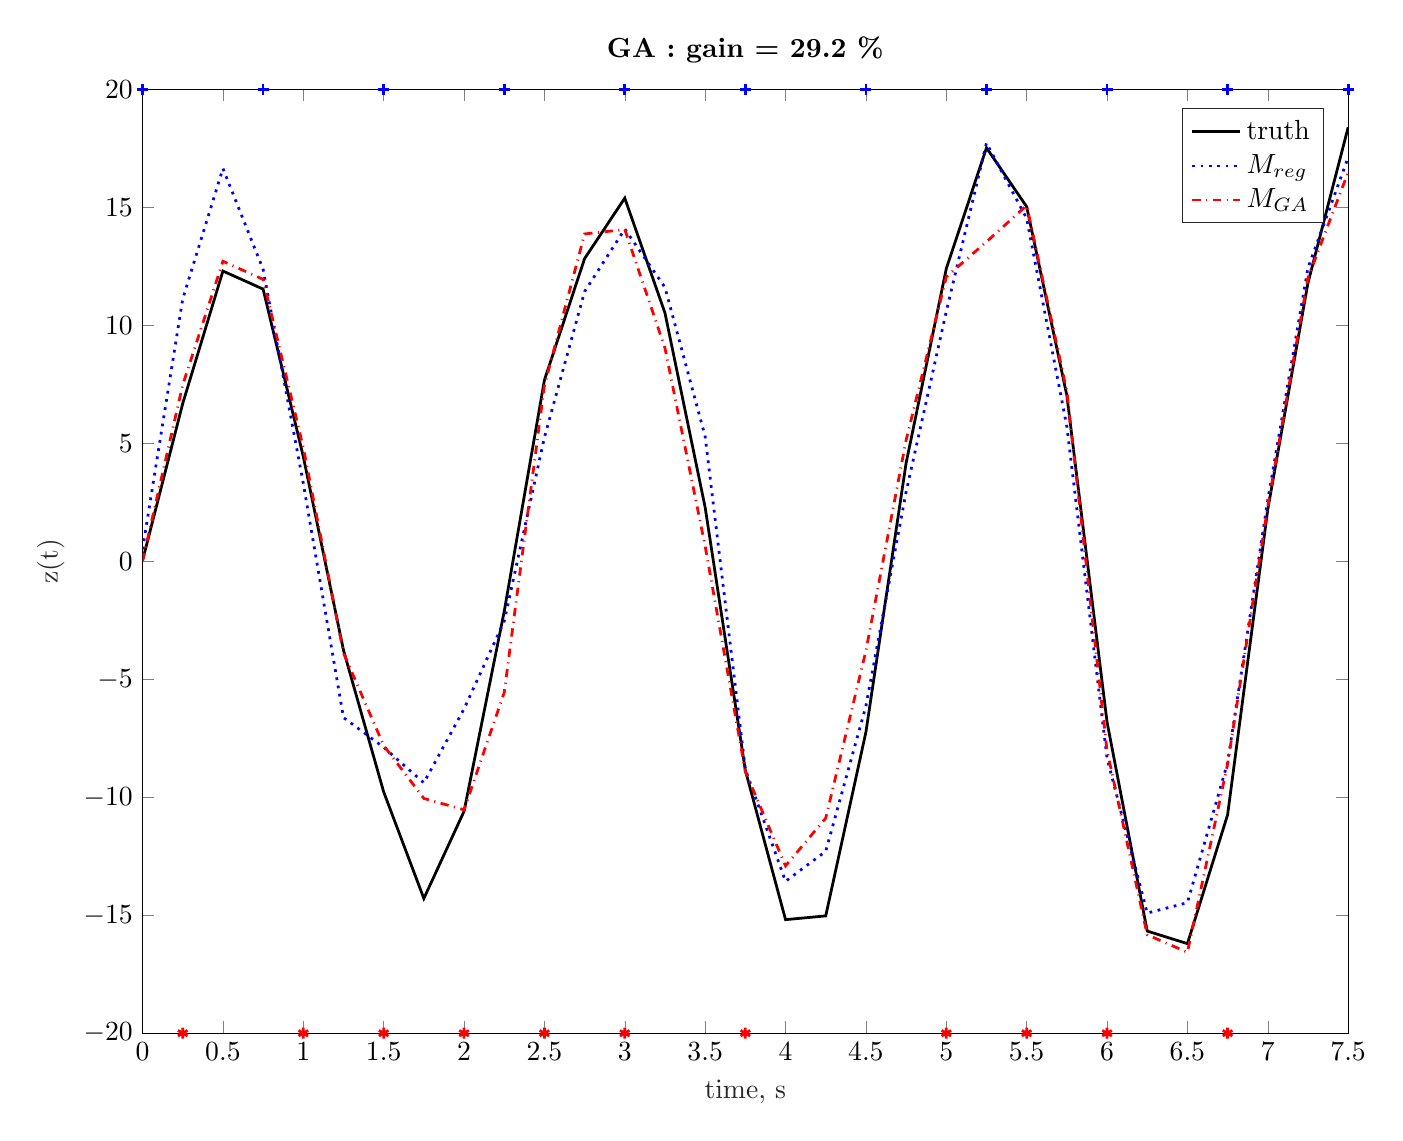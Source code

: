 % This file was created by matlab2tikz.
%
%The latest updates can be retrieved from
%  http://www.mathworks.com/matlabcentral/fileexchange/22022-matlab2tikz-matlab2tikz
%where you can also make suggestions and rate matlab2tikz.
%
\begin{tikzpicture}

\begin{axis}[%
width=6.028in,
height=4.719in,
at={(1.011in,0.676in)},
scale only axis,
xmin=0,
xmax=7.5,
xlabel style={font=\color{white!15!black}},
xlabel={time, s},
ymin=-20,
ymax=20,
ylabel style={font=\color{white!15!black}},
ylabel={z(t)},
axis background/.style={fill=white},
title style={font=\bfseries},
title={GA : gain = 29.2 \%},
legend style={legend cell align=left, align=left, draw=white!15!black}
]
\addplot [color=black, line width=1.0pt]
  table[row sep=crcr]{%
0	0.032\\
0.25	6.689\\
0.5	12.302\\
0.75	11.537\\
1	4.438\\
1.25	-3.766\\
1.5	-9.773\\
1.75	-14.289\\
2	-10.597\\
2.25	-2.123\\
2.5	7.678\\
2.75	12.832\\
3	15.392\\
3.25	10.524\\
3.5	2.282\\
3.75	-8.858\\
4	-15.187\\
4.25	-15.028\\
4.5	-7.239\\
4.75	4.161\\
5	12.4\\
5.25	17.525\\
5.5	15.03\\
5.75	7.034\\
6	-6.807\\
6.25	-15.671\\
6.5	-16.204\\
6.75	-10.745\\
7	2.201\\
7.25	11.8\\
7.5	18.394\\
};
\addlegendentry{truth}

\addplot [color=blue, dotted, line width=1.0pt]
  table[row sep=crcr]{%
0	0.509\\
0.25	11.122\\
0.5	16.649\\
0.75	12.376\\
1	3.3\\
1.25	-6.622\\
1.5	-7.884\\
1.75	-9.386\\
2	-6.255\\
2.25	-2.537\\
2.5	5.251\\
2.75	11.433\\
3	14.082\\
3.25	11.608\\
3.5	5.286\\
3.75	-8.814\\
4	-13.561\\
4.25	-12.292\\
4.5	-6.133\\
4.75	2.941\\
5	10.586\\
5.25	17.728\\
5.5	14.531\\
5.75	5.713\\
6	-8.337\\
6.25	-14.908\\
6.5	-14.468\\
6.75	-8.529\\
7	2.601\\
7.25	12.437\\
7.5	17.115\\
};
\addlegendentry{$M_{reg}$}

\addplot [color=red, dashdotted, line width=1.0pt]
  table[row sep=crcr]{%
0	0.018\\
0.25	7.477\\
0.5	12.717\\
0.75	11.949\\
1	4.821\\
1.25	-3.88\\
1.5	-7.805\\
1.75	-10.049\\
2	-10.531\\
2.25	-5.561\\
2.5	7.447\\
2.75	13.874\\
3	14.062\\
3.25	9.035\\
3.5	0.64\\
3.75	-8.915\\
4	-12.909\\
4.25	-10.883\\
4.5	-3.796\\
4.75	5.136\\
5	12.056\\
5.25	13.541\\
5.5	15.084\\
5.75	7.21\\
6	-8.022\\
6.25	-15.829\\
6.5	-16.571\\
6.75	-8.598\\
7	2.327\\
7.25	12.015\\
7.5	16.489\\
};
\addlegendentry{$M_{GA}$}

\addplot [color=blue, line width=1.0pt, draw=none, mark=+, mark options={solid, blue}, forget plot]
  table[row sep=crcr]{%
0	20\\
0.75	20\\
1.5	20\\
2.25	20\\
3	20\\
3.75	20\\
4.5	20\\
5.25	20\\
6	20\\
6.75	20\\
7.5	20\\
};
\addplot [color=red, line width=1.0pt, draw=none, mark=asterisk, mark options={solid, red}, forget plot]
  table[row sep=crcr]{%
0.25	-20\\
1	-20\\
1.5	-20\\
2	-20\\
2.5	-20\\
3	-20\\
3.75	-20\\
5	-20\\
5.5	-20\\
6	-20\\
6.75	-20\\
};
\end{axis}
\end{tikzpicture}%